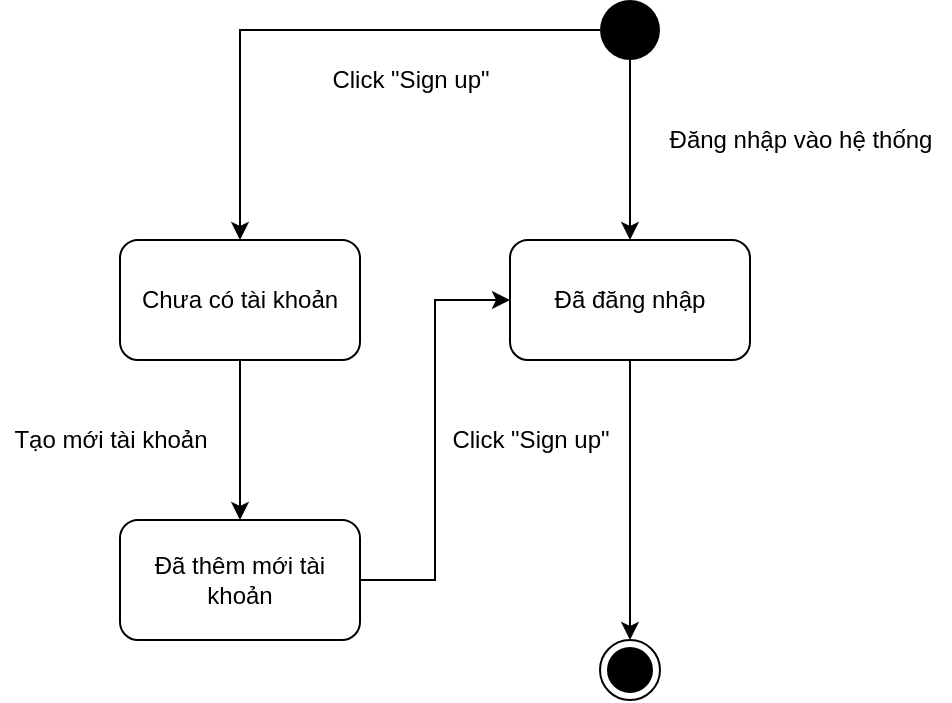 <mxfile version="13.9.8" type="google"><diagram id="jV9EhsX_0nlkEg0nhocZ" name="Page-1"><mxGraphModel dx="868" dy="492" grid="1" gridSize="10" guides="1" tooltips="1" connect="1" arrows="1" fold="1" page="1" pageScale="1" pageWidth="850" pageHeight="1100" math="0" shadow="0"><root><mxCell id="0"/><mxCell id="1" parent="0"/><mxCell id="M7-7k9oRU4L7VNMoVRNC-3" style="edgeStyle=orthogonalEdgeStyle;rounded=0;orthogonalLoop=1;jettySize=auto;html=1;" edge="1" parent="1" source="M7-7k9oRU4L7VNMoVRNC-1" target="M7-7k9oRU4L7VNMoVRNC-2"><mxGeometry relative="1" as="geometry"/></mxCell><mxCell id="M7-7k9oRU4L7VNMoVRNC-6" style="edgeStyle=orthogonalEdgeStyle;rounded=0;orthogonalLoop=1;jettySize=auto;html=1;" edge="1" parent="1" source="M7-7k9oRU4L7VNMoVRNC-1" target="M7-7k9oRU4L7VNMoVRNC-5"><mxGeometry relative="1" as="geometry"><Array as="points"><mxPoint x="230" y="25"/></Array></mxGeometry></mxCell><mxCell id="M7-7k9oRU4L7VNMoVRNC-1" value="" style="ellipse;fillColor=#000000;strokeColor=none;" vertex="1" parent="1"><mxGeometry x="410" y="10" width="30" height="30" as="geometry"/></mxCell><mxCell id="M7-7k9oRU4L7VNMoVRNC-12" style="edgeStyle=orthogonalEdgeStyle;rounded=0;orthogonalLoop=1;jettySize=auto;html=1;entryX=0.5;entryY=0;entryDx=0;entryDy=0;" edge="1" parent="1" source="M7-7k9oRU4L7VNMoVRNC-2" target="M7-7k9oRU4L7VNMoVRNC-11"><mxGeometry relative="1" as="geometry"/></mxCell><mxCell id="M7-7k9oRU4L7VNMoVRNC-2" value="Đã đăng nhập" style="rounded=1;whiteSpace=wrap;html=1;" vertex="1" parent="1"><mxGeometry x="365" y="130" width="120" height="60" as="geometry"/></mxCell><mxCell id="M7-7k9oRU4L7VNMoVRNC-4" value="Đăng nhập vào hệ thống" style="text;html=1;align=center;verticalAlign=middle;resizable=0;points=[];autosize=1;" vertex="1" parent="1"><mxGeometry x="435" y="70" width="150" height="20" as="geometry"/></mxCell><mxCell id="M7-7k9oRU4L7VNMoVRNC-9" style="edgeStyle=orthogonalEdgeStyle;rounded=0;orthogonalLoop=1;jettySize=auto;html=1;" edge="1" parent="1" source="M7-7k9oRU4L7VNMoVRNC-5" target="M7-7k9oRU4L7VNMoVRNC-8"><mxGeometry relative="1" as="geometry"/></mxCell><mxCell id="M7-7k9oRU4L7VNMoVRNC-5" value="Chưa có tài khoản" style="rounded=1;whiteSpace=wrap;html=1;" vertex="1" parent="1"><mxGeometry x="170" y="130" width="120" height="60" as="geometry"/></mxCell><mxCell id="M7-7k9oRU4L7VNMoVRNC-7" value="Click &quot;Sign up&quot;" style="text;html=1;align=center;verticalAlign=middle;resizable=0;points=[];autosize=1;" vertex="1" parent="1"><mxGeometry x="270" y="40" width="90" height="20" as="geometry"/></mxCell><mxCell id="M7-7k9oRU4L7VNMoVRNC-13" style="edgeStyle=orthogonalEdgeStyle;rounded=0;orthogonalLoop=1;jettySize=auto;html=1;entryX=0;entryY=0.5;entryDx=0;entryDy=0;" edge="1" parent="1" source="M7-7k9oRU4L7VNMoVRNC-8" target="M7-7k9oRU4L7VNMoVRNC-2"><mxGeometry relative="1" as="geometry"/></mxCell><mxCell id="M7-7k9oRU4L7VNMoVRNC-8" value="Đã thêm mới tài khoản" style="rounded=1;whiteSpace=wrap;html=1;" vertex="1" parent="1"><mxGeometry x="170" y="270" width="120" height="60" as="geometry"/></mxCell><mxCell id="M7-7k9oRU4L7VNMoVRNC-10" value="Tạo mới tài khoản" style="text;html=1;align=center;verticalAlign=middle;resizable=0;points=[];autosize=1;" vertex="1" parent="1"><mxGeometry x="110" y="220" width="110" height="20" as="geometry"/></mxCell><mxCell id="M7-7k9oRU4L7VNMoVRNC-11" value="" style="ellipse;html=1;shape=endState;fillColor=#000000;strokeColor=#000000;" vertex="1" parent="1"><mxGeometry x="410" y="330" width="30" height="30" as="geometry"/></mxCell><mxCell id="M7-7k9oRU4L7VNMoVRNC-14" value="Click &quot;Sign up&quot;" style="text;html=1;align=center;verticalAlign=middle;resizable=0;points=[];autosize=1;" vertex="1" parent="1"><mxGeometry x="330" y="220" width="90" height="20" as="geometry"/></mxCell></root></mxGraphModel></diagram></mxfile>